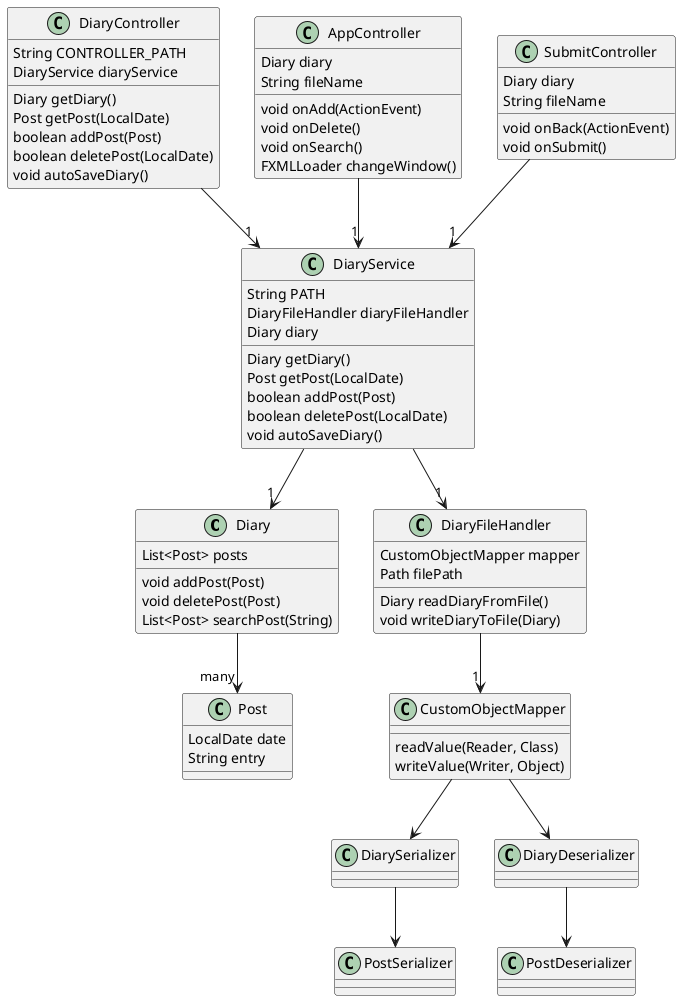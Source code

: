 @startuml
class Diary {
  List<Post> posts
  void addPost(Post)
  void deletePost(Post)
  List<Post> searchPost(String)
}

class Post {
  LocalDate date
  String entry
}

class DiaryService {
  String PATH
  DiaryFileHandler diaryFileHandler
  Diary diary
  Diary getDiary()
  Post getPost(LocalDate)
  boolean addPost(Post)
  boolean deletePost(LocalDate)
  void autoSaveDiary()
}

class DiaryController {
  String CONTROLLER_PATH
  DiaryService diaryService
  Diary getDiary()
  Post getPost(LocalDate)
  boolean addPost(Post)
  boolean deletePost(LocalDate)
  void autoSaveDiary()
}

class AppController {
  Diary diary
  String fileName
  void onAdd(ActionEvent)
  void onDelete()
  void onSearch()
  FXMLLoader changeWindow()
}

class SubmitController {
  Diary diary
  String fileName
  void onBack(ActionEvent)
  void onSubmit()
  
}

class DiaryFileHandler {
  CustomObjectMapper mapper
  Path filePath
  Diary readDiaryFromFile()
  void writeDiaryToFile(Diary)
}

class CustomObjectMapper {
  readValue(Reader, Class)
  writeValue(Writer, Object)
}

class DiarySerializer
class DiaryDeserializer

class PostSerializer
class PostDeserializer

Diary --> "many" Post

AppController --> "1" DiaryService

SubmitController --> "1" DiaryService

DiaryController --> "1" DiaryService

DiaryService --> "1" DiaryFileHandler

DiaryService --> "1" Diary

DiaryFileHandler --> "1" CustomObjectMapper

CustomObjectMapper --> DiarySerializer
CustomObjectMapper --> DiaryDeserializer

DiarySerializer --> PostSerializer
DiaryDeserializer --> PostDeserializer
@enduml
